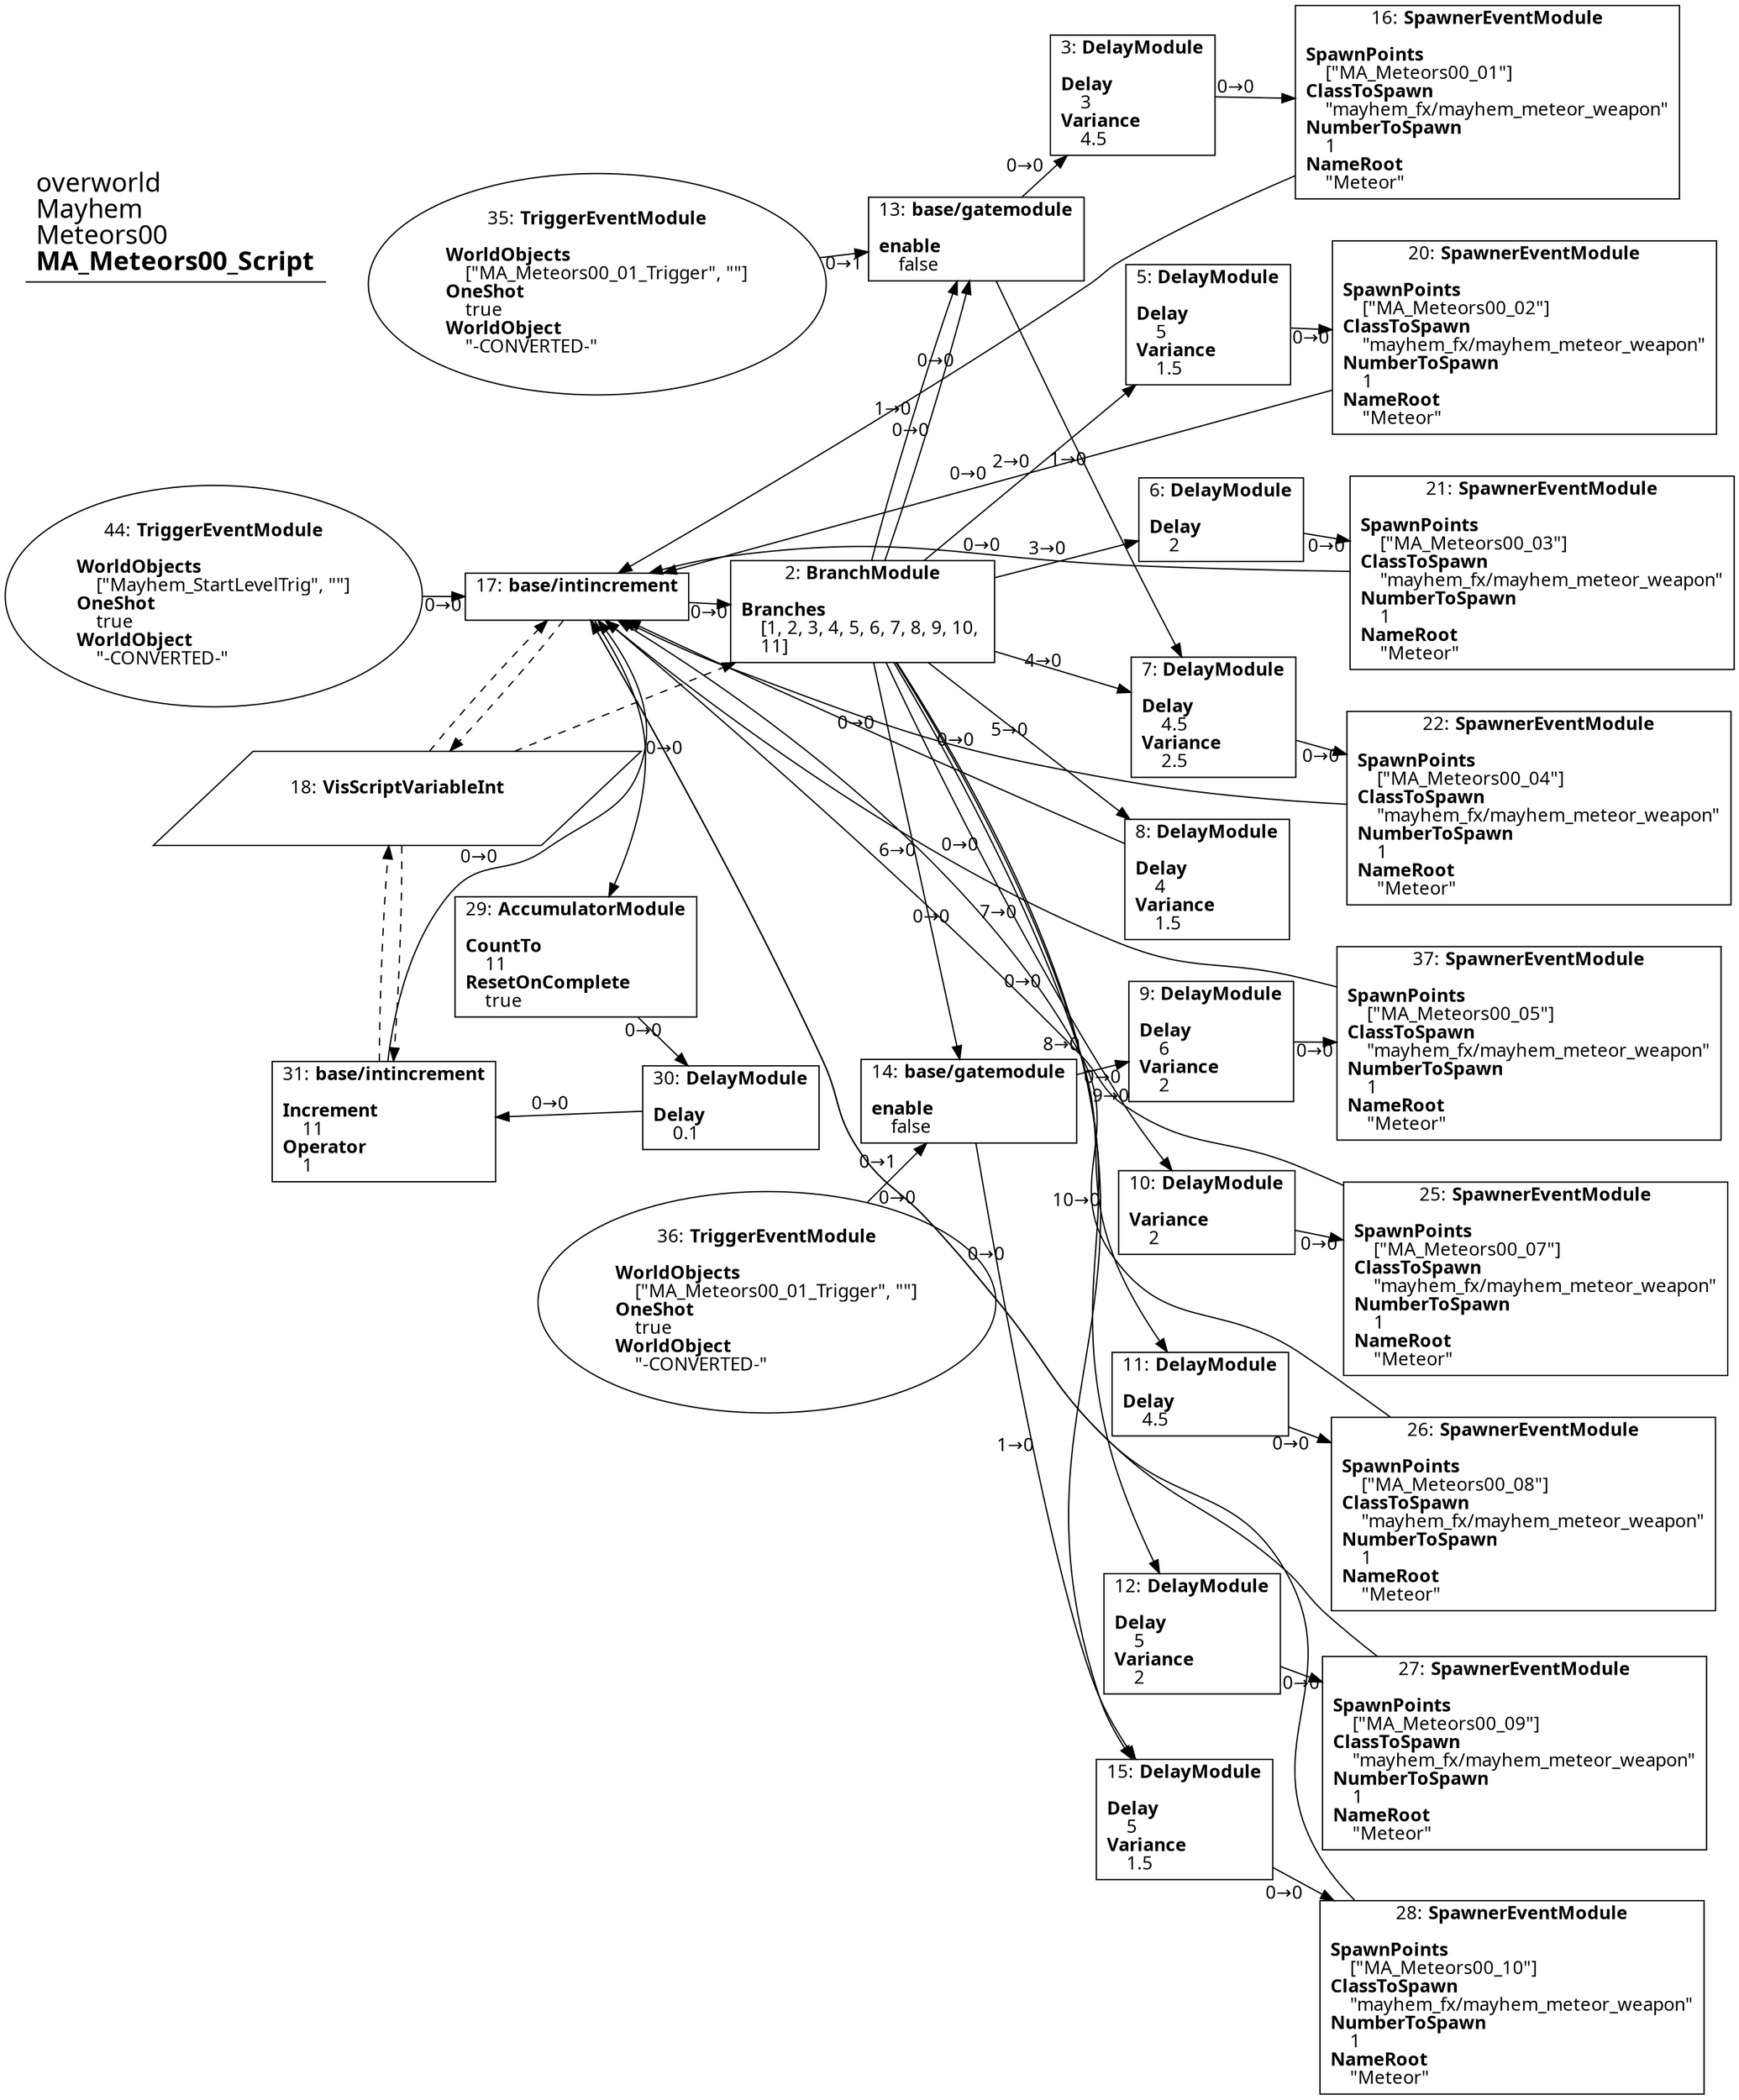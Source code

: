 digraph {
    layout = fdp;
    overlap = prism;
    sep = "+16";
    splines = spline;

    node [ shape = box ];

    graph [ fontname = "Segoe UI" ];
    node [ fontname = "Segoe UI" ];
    edge [ fontname = "Segoe UI" ];

    2 [ label = <2: <b>BranchModule</b><br/><br/><b>Branches</b><br align="left"/>    [1, 2, 3, 4, 5, 6, 7, 8, 9, 10, <br align="left"/>    11]<br align="left"/>> ];
    2 [ pos = "0.47500002,-0.083000004!" ];
    2 -> 5 [ label = "2→0" ];
    2 -> 6 [ label = "3→0" ];
    2 -> 7 [ label = "4→0" ];
    2 -> 8 [ label = "5→0" ];
    2 -> 10 [ label = "7→0" ];
    2 -> 11 [ label = "8→0" ];
    2 -> 12 [ label = "9→0" ];
    2 -> 15 [ label = "10→0" ];
    2 -> 13 [ label = "1→0" ];
    2 -> 14 [ label = "6→0" ];
    2 -> 13 [ label = "0→0" ];
    18 -> 2 [ style = dashed ];

    3 [ label = <3: <b>DelayModule</b><br/><br/><b>Delay</b><br align="left"/>    3<br align="left"/><b>Variance</b><br align="left"/>    4.5<br align="left"/>> ];
    3 [ pos = "1.013,0.35200003!" ];
    3 -> 16 [ label = "0→0" ];

    5 [ label = <5: <b>DelayModule</b><br/><br/><b>Delay</b><br align="left"/>    5<br align="left"/><b>Variance</b><br align="left"/>    1.5<br align="left"/>> ];
    5 [ pos = "1.0150001,0.148!" ];
    5 -> 20 [ label = "0→0" ];

    6 [ label = <6: <b>DelayModule</b><br/><br/><b>Delay</b><br align="left"/>    2<br align="left"/>> ];
    6 [ pos = "1.0150001,-0.034!" ];
    6 -> 21 [ label = "0→0" ];

    7 [ label = <7: <b>DelayModule</b><br/><br/><b>Delay</b><br align="left"/>    4.5<br align="left"/><b>Variance</b><br align="left"/>    2.5<br align="left"/>> ];
    7 [ pos = "1.0150001,-0.22100002!" ];
    7 -> 22 [ label = "0→0" ];

    8 [ label = <8: <b>DelayModule</b><br/><br/><b>Delay</b><br align="left"/>    4<br align="left"/><b>Variance</b><br align="left"/>    1.5<br align="left"/>> ];
    8 [ pos = "1.0150001,-0.41700003!" ];
    8 -> 17 [ label = "0→0" ];

    9 [ label = <9: <b>DelayModule</b><br/><br/><b>Delay</b><br align="left"/>    6<br align="left"/><b>Variance</b><br align="left"/>    2<br align="left"/>> ];
    9 [ pos = "1.0150001,-0.609!" ];
    9 -> 37 [ label = "0→0" ];

    10 [ label = <10: <b>DelayModule</b><br/><br/><b>Variance</b><br align="left"/>    2<br align="left"/>> ];
    10 [ pos = "1.011,-0.813!" ];
    10 -> 25 [ label = "0→0" ];

    11 [ label = <11: <b>DelayModule</b><br/><br/><b>Delay</b><br align="left"/>    4.5<br align="left"/>> ];
    11 [ pos = "1.011,-1!" ];
    11 -> 26 [ label = "0→0" ];

    12 [ label = <12: <b>DelayModule</b><br/><br/><b>Delay</b><br align="left"/>    5<br align="left"/><b>Variance</b><br align="left"/>    2<br align="left"/>> ];
    12 [ pos = "1.019,-1.189!" ];
    12 -> 27 [ label = "0→0" ];

    13 [ label = <13: <b>base/gatemodule</b><br/><br/><b>enable</b><br align="left"/>    false<br align="left"/>> ];
    13 [ pos = "0.69500005,0.314!" ];
    13 -> 3 [ label = "0→0" ];
    13 -> 7 [ label = "1→0" ];

    14 [ label = <14: <b>base/gatemodule</b><br/><br/><b>enable</b><br align="left"/>    false<br align="left"/>> ];
    14 [ pos = "0.744,-0.68500006!" ];
    14 -> 9 [ label = "0→0" ];
    14 -> 15 [ label = "1→0" ];

    15 [ label = <15: <b>DelayModule</b><br/><br/><b>Delay</b><br align="left"/>    5<br align="left"/><b>Variance</b><br align="left"/>    1.5<br align="left"/>> ];
    15 [ pos = "1.021,-1.378!" ];
    15 -> 28 [ label = "0→0" ];

    16 [ label = <16: <b>SpawnerEventModule</b><br/><br/><b>SpawnPoints</b><br align="left"/>    [&quot;MA_Meteors00_01&quot;]<br align="left"/><b>ClassToSpawn</b><br align="left"/>    &quot;mayhem_fx/mayhem_meteor_weapon&quot;<br align="left"/><b>NumberToSpawn</b><br align="left"/>    1<br align="left"/><b>NameRoot</b><br align="left"/>    &quot;Meteor&quot;<br align="left"/>> ];
    16 [ pos = "1.2190001,0.351!" ];
    16 -> 17 [ label = "0→0" ];

    17 [ label = <17: <b>base/intincrement</b><br/><br/>> ];
    17 [ pos = "0.09900001,-0.082!" ];
    17 -> 2 [ label = "0→0" ];
    17 -> 29 [ label = "0→0" ];
    18 -> 17 [ style = dashed ];
    17 -> 18 [ style = dashed ];

    18 [ label = <18: <b>VisScriptVariableInt</b><br/><br/>> ];
    18 [ shape = parallelogram ]
    18 [ pos = "0.035,-0.30100003!" ];

    20 [ label = <20: <b>SpawnerEventModule</b><br/><br/><b>SpawnPoints</b><br align="left"/>    [&quot;MA_Meteors00_02&quot;]<br align="left"/><b>ClassToSpawn</b><br align="left"/>    &quot;mayhem_fx/mayhem_meteor_weapon&quot;<br align="left"/><b>NumberToSpawn</b><br align="left"/>    1<br align="left"/><b>NameRoot</b><br align="left"/>    &quot;Meteor&quot;<br align="left"/>> ];
    20 [ pos = "1.2240001,0.132!" ];
    20 -> 17 [ label = "0→0" ];

    21 [ label = <21: <b>SpawnerEventModule</b><br/><br/><b>SpawnPoints</b><br align="left"/>    [&quot;MA_Meteors00_03&quot;]<br align="left"/><b>ClassToSpawn</b><br align="left"/>    &quot;mayhem_fx/mayhem_meteor_weapon&quot;<br align="left"/><b>NumberToSpawn</b><br align="left"/>    1<br align="left"/><b>NameRoot</b><br align="left"/>    &quot;Meteor&quot;<br align="left"/>> ];
    21 [ pos = "1.23,-0.080000006!" ];
    21 -> 17 [ label = "0→0" ];

    22 [ label = <22: <b>SpawnerEventModule</b><br/><br/><b>SpawnPoints</b><br align="left"/>    [&quot;MA_Meteors00_04&quot;]<br align="left"/><b>ClassToSpawn</b><br align="left"/>    &quot;mayhem_fx/mayhem_meteor_weapon&quot;<br align="left"/><b>NumberToSpawn</b><br align="left"/>    1<br align="left"/><b>NameRoot</b><br align="left"/>    &quot;Meteor&quot;<br align="left"/>> ];
    22 [ pos = "1.23,-0.27800003!" ];
    22 -> 17 [ label = "0→0" ];

    25 [ label = <25: <b>SpawnerEventModule</b><br/><br/><b>SpawnPoints</b><br align="left"/>    [&quot;MA_Meteors00_07&quot;]<br align="left"/><b>ClassToSpawn</b><br align="left"/>    &quot;mayhem_fx/mayhem_meteor_weapon&quot;<br align="left"/><b>NumberToSpawn</b><br align="left"/>    1<br align="left"/><b>NameRoot</b><br align="left"/>    &quot;Meteor&quot;<br align="left"/>> ];
    25 [ pos = "1.2360001,-0.89100003!" ];
    25 -> 17 [ label = "0→0" ];

    26 [ label = <26: <b>SpawnerEventModule</b><br/><br/><b>SpawnPoints</b><br align="left"/>    [&quot;MA_Meteors00_08&quot;]<br align="left"/><b>ClassToSpawn</b><br align="left"/>    &quot;mayhem_fx/mayhem_meteor_weapon&quot;<br align="left"/><b>NumberToSpawn</b><br align="left"/>    1<br align="left"/><b>NameRoot</b><br align="left"/>    &quot;Meteor&quot;<br align="left"/>> ];
    26 [ pos = "1.238,-1.102!" ];
    26 -> 17 [ label = "0→0" ];

    27 [ label = <27: <b>SpawnerEventModule</b><br/><br/><b>SpawnPoints</b><br align="left"/>    [&quot;MA_Meteors00_09&quot;]<br align="left"/><b>ClassToSpawn</b><br align="left"/>    &quot;mayhem_fx/mayhem_meteor_weapon&quot;<br align="left"/><b>NumberToSpawn</b><br align="left"/>    1<br align="left"/><b>NameRoot</b><br align="left"/>    &quot;Meteor&quot;<br align="left"/>> ];
    27 [ pos = "1.246,-1.309!" ];
    27 -> 17 [ label = "0→0" ];

    28 [ label = <28: <b>SpawnerEventModule</b><br/><br/><b>SpawnPoints</b><br align="left"/>    [&quot;MA_Meteors00_10&quot;]<br align="left"/><b>ClassToSpawn</b><br align="left"/>    &quot;mayhem_fx/mayhem_meteor_weapon&quot;<br align="left"/><b>NumberToSpawn</b><br align="left"/>    1<br align="left"/><b>NameRoot</b><br align="left"/>    &quot;Meteor&quot;<br align="left"/>> ];
    28 [ pos = "1.25,-1.519!" ];
    28 -> 17 [ label = "0→0" ];

    29 [ label = <29: <b>AccumulatorModule</b><br/><br/><b>CountTo</b><br align="left"/>    11<br align="left"/><b>ResetOnComplete</b><br align="left"/>    true<br align="left"/>> ];
    29 [ pos = "0.19100001,-0.44500002!" ];
    29 -> 30 [ label = "0→0" ];

    30 [ label = <30: <b>DelayModule</b><br/><br/><b>Delay</b><br align="left"/>    0.1<br align="left"/>> ];
    30 [ pos = "0.46,-0.67200005!" ];
    30 -> 31 [ label = "0→0" ];

    31 [ label = <31: <b>base/intincrement</b><br/><br/><b>Increment</b><br align="left"/>    11<br align="left"/><b>Operator</b><br align="left"/>    1<br align="left"/>> ];
    31 [ pos = "0.015000001,-0.67300004!" ];
    31 -> 17 [ label = "0→0" ];
    18 -> 31 [ style = dashed ];
    31 -> 18 [ style = dashed ];

    35 [ label = <35: <b>TriggerEventModule</b><br/><br/><b>WorldObjects</b><br align="left"/>    [&quot;MA_Meteors00_01_Trigger&quot;, &quot;&quot;]<br align="left"/><b>OneShot</b><br align="left"/>    true<br align="left"/><b>WorldObject</b><br align="left"/>    &quot;-CONVERTED-&quot;<br align="left"/>> ];
    35 [ shape = oval ]
    35 [ pos = "0.441,0.29200003!" ];
    35 -> 13 [ label = "0→1" ];

    36 [ label = <36: <b>TriggerEventModule</b><br/><br/><b>WorldObjects</b><br align="left"/>    [&quot;MA_Meteors00_01_Trigger&quot;, &quot;&quot;]<br align="left"/><b>OneShot</b><br align="left"/>    true<br align="left"/><b>WorldObject</b><br align="left"/>    &quot;-CONVERTED-&quot;<br align="left"/>> ];
    36 [ shape = oval ]
    36 [ pos = "0.504,-0.87600005!" ];
    36 -> 14 [ label = "0→1" ];

    37 [ label = <37: <b>SpawnerEventModule</b><br/><br/><b>SpawnPoints</b><br align="left"/>    [&quot;MA_Meteors00_05&quot;]<br align="left"/><b>ClassToSpawn</b><br align="left"/>    &quot;mayhem_fx/mayhem_meteor_weapon&quot;<br align="left"/><b>NumberToSpawn</b><br align="left"/>    1<br align="left"/><b>NameRoot</b><br align="left"/>    &quot;Meteor&quot;<br align="left"/>> ];
    37 [ pos = "1.2240001,-0.68!" ];
    37 -> 17 [ label = "0→0" ];

    44 [ label = <44: <b>TriggerEventModule</b><br/><br/><b>WorldObjects</b><br align="left"/>    [&quot;Mayhem_StartLevelTrig&quot;, &quot;&quot;]<br align="left"/><b>OneShot</b><br align="left"/>    true<br align="left"/><b>WorldObject</b><br align="left"/>    &quot;-CONVERTED-&quot;<br align="left"/>> ];
    44 [ shape = oval ]
    44 [ pos = "-0.157,-0.082!" ];
    44 -> 17 [ label = "0→0" ];

    title [ pos = "-0.158,0.35300002!" ];
    title [ shape = underline ];
    title [ label = <<font point-size="20">overworld<br align="left"/>Mayhem<br align="left"/>Meteors00<br align="left"/><b>MA_Meteors00_Script</b><br align="left"/></font>> ];
}
